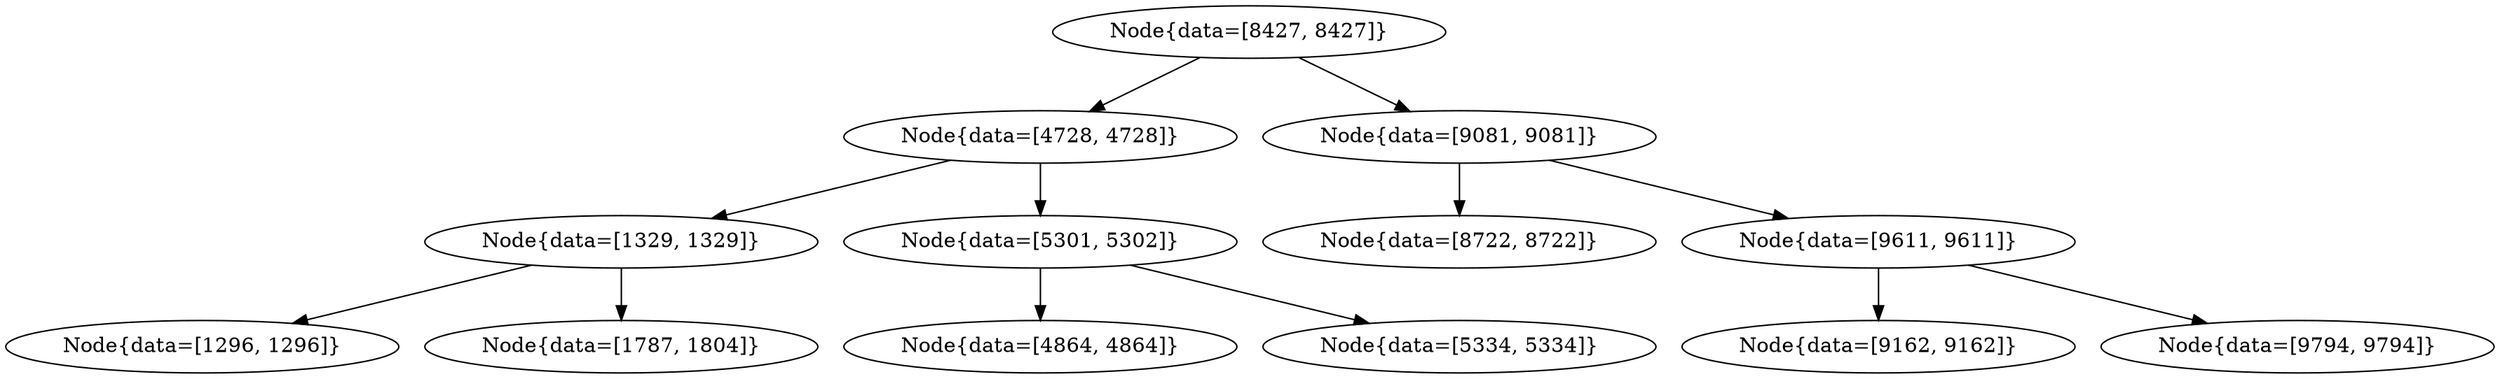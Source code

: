 digraph G{
1739194445 [label="Node{data=[8427, 8427]}"]
1739194445 -> 1990718202
1990718202 [label="Node{data=[4728, 4728]}"]
1990718202 -> 1148564657
1148564657 [label="Node{data=[1329, 1329]}"]
1148564657 -> 1910302238
1910302238 [label="Node{data=[1296, 1296]}"]
1148564657 -> 1178810368
1178810368 [label="Node{data=[1787, 1804]}"]
1990718202 -> 255472144
255472144 [label="Node{data=[5301, 5302]}"]
255472144 -> 1719914362
1719914362 [label="Node{data=[4864, 4864]}"]
255472144 -> 1886988706
1886988706 [label="Node{data=[5334, 5334]}"]
1739194445 -> 790989973
790989973 [label="Node{data=[9081, 9081]}"]
790989973 -> 1909559763
1909559763 [label="Node{data=[8722, 8722]}"]
790989973 -> 164722828
164722828 [label="Node{data=[9611, 9611]}"]
164722828 -> 819749933
819749933 [label="Node{data=[9162, 9162]}"]
164722828 -> 865998727
865998727 [label="Node{data=[9794, 9794]}"]
}